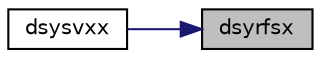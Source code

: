 digraph "dsyrfsx"
{
 // LATEX_PDF_SIZE
  edge [fontname="Helvetica",fontsize="10",labelfontname="Helvetica",labelfontsize="10"];
  node [fontname="Helvetica",fontsize="10",shape=record];
  rankdir="RL";
  Node1 [label="dsyrfsx",height=0.2,width=0.4,color="black", fillcolor="grey75", style="filled", fontcolor="black",tooltip="DSYRFSX"];
  Node1 -> Node2 [dir="back",color="midnightblue",fontsize="10",style="solid",fontname="Helvetica"];
  Node2 [label="dsysvxx",height=0.2,width=0.4,color="black", fillcolor="white", style="filled",URL="$dsysvxx_8f.html#a1891fac0c928034e0c0396aa3d30f8f3",tooltip="DSYSVXX"];
}
